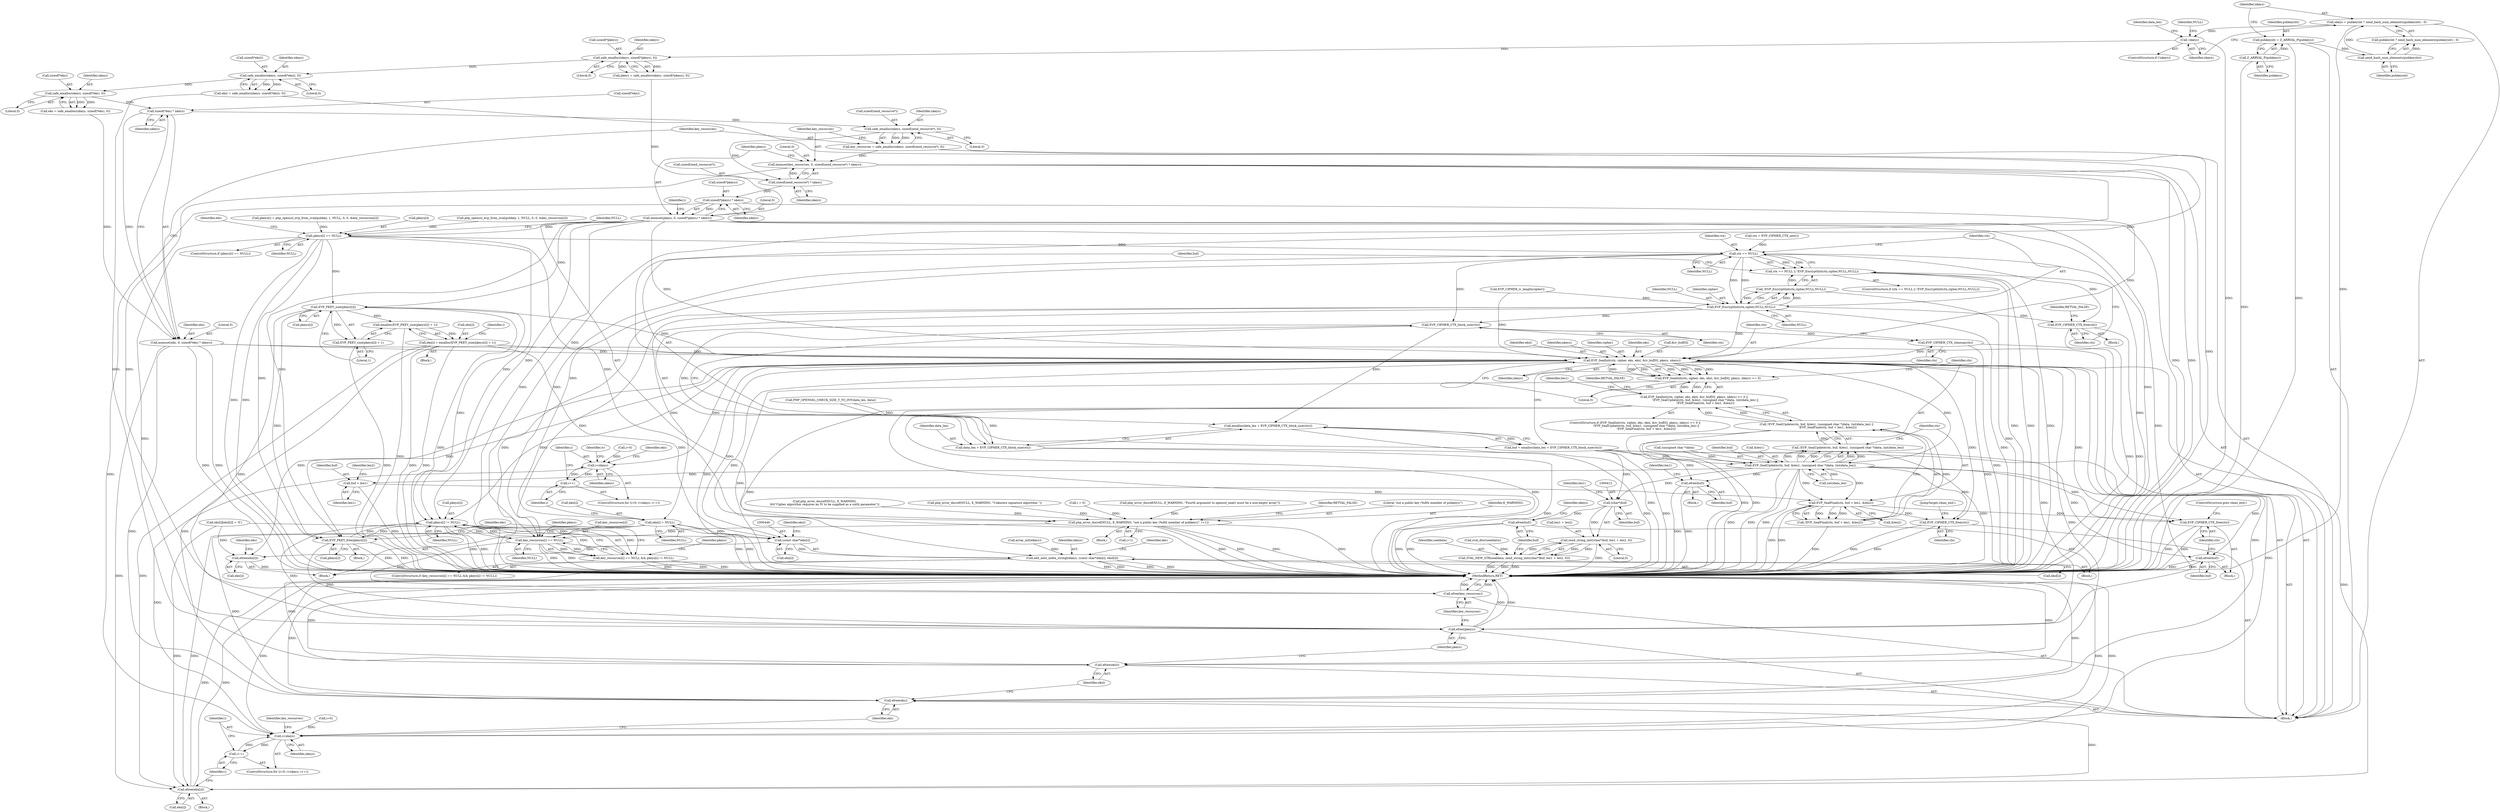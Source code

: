 digraph "0_php_73cabfedf519298e1a11192699f44d53c529315e@API" {
"1000253" [label="(Call,sizeof(*eks) * nkeys)"];
"1000244" [label="(Call,safe_emalloc(nkeys, sizeof(*eks), 0))"];
"1000236" [label="(Call,safe_emalloc(nkeys, sizeof(*eksl), 0))"];
"1000228" [label="(Call,safe_emalloc(nkeys, sizeof(*pkeys), 0))"];
"1000177" [label="(Call,!nkeys)"];
"1000169" [label="(Call,nkeys = pubkeysht ? zend_hash_num_elements(pubkeysht) : 0)"];
"1000173" [label="(Call,zend_hash_num_elements(pubkeysht))"];
"1000165" [label="(Call,pubkeysht = Z_ARRVAL_P(pubkeys))"];
"1000167" [label="(Call,Z_ARRVAL_P(pubkeys))"];
"1000250" [label="(Call,memset(eks, 0, sizeof(*eks) * nkeys))"];
"1000359" [label="(Call,EVP_SealInit(ctx, cipher, eks, eksl, &iv_buf[0], pkeys, nkeys))"];
"1000358" [label="(Call,EVP_SealInit(ctx, cipher, eks, eksl, &iv_buf[0], pkeys, nkeys) <= 0)"];
"1000357" [label="(Call,EVP_SealInit(ctx, cipher, eks, eksl, &iv_buf[0], pkeys, nkeys) <= 0 ||\n                        !EVP_SealUpdate(ctx, buf, &len1, (unsigned char *)data, (int)data_len) ||\n                        !EVP_SealFinal(ctx, buf + len1, &len2))"];
"1000373" [label="(Call,EVP_SealUpdate(ctx, buf, &len1, (unsigned char *)data, (int)data_len))"];
"1000372" [label="(Call,!EVP_SealUpdate(ctx, buf, &len1, (unsigned char *)data, (int)data_len))"];
"1000371" [label="(Call,!EVP_SealUpdate(ctx, buf, &len1, (unsigned char *)data, (int)data_len) ||\n                        !EVP_SealFinal(ctx, buf + len1, &len2))"];
"1000385" [label="(Call,EVP_SealFinal(ctx, buf + len1, &len2))"];
"1000384" [label="(Call,!EVP_SealFinal(ctx, buf + len1, &len2))"];
"1000396" [label="(Call,EVP_CIPHER_CTX_free(ctx))"];
"1000488" [label="(Call,EVP_CIPHER_CTX_free(ctx))"];
"1000387" [label="(Call,buf + len1)"];
"1000394" [label="(Call,efree(buf))"];
"1000411" [label="(Call,(char*)buf)"];
"1000410" [label="(Call,zend_string_init((char*)buf, len1 + len2, 0))"];
"1000408" [label="(Call,ZVAL_NEW_STR(sealdata, zend_string_init((char*)buf, len1 + len2, 0)))"];
"1000418" [label="(Call,efree(buf))"];
"1000482" [label="(Call,efree(buf))"];
"1000428" [label="(Call,i<nkeys)"];
"1000431" [label="(Call,i++)"];
"1000495" [label="(Call,i<nkeys)"];
"1000498" [label="(Call,i++)"];
"1000445" [label="(Call,(const char*)eks[i])"];
"1000443" [label="(Call,add_next_index_stringl(ekeys, (const char*)eks[i], eksl[i]))"];
"1000529" [label="(Call,efree(eksl))"];
"1000453" [label="(Call,efree(eks[i]))"];
"1000508" [label="(Call,pkeys[i] != NULL)"];
"1000503" [label="(Call,key_resources[i] == NULL)"];
"1000502" [label="(Call,key_resources[i] == NULL && pkeys[i] != NULL)"];
"1000533" [label="(Call,efree(key_resources))"];
"1000514" [label="(Call,EVP_PKEY_free(pkeys[i]))"];
"1000531" [label="(Call,efree(pkeys))"];
"1000523" [label="(Call,efree(eks[i]))"];
"1000527" [label="(Call,efree(eks))"];
"1000260" [label="(Call,safe_emalloc(nkeys, sizeof(zend_resource*), 0))"];
"1000258" [label="(Call,key_resources = safe_emalloc(nkeys, sizeof(zend_resource*), 0))"];
"1000265" [label="(Call,memset(key_resources, 0, sizeof(zend_resource*) * nkeys))"];
"1000268" [label="(Call,sizeof(zend_resource*) * nkeys)"];
"1000275" [label="(Call,sizeof(*pkeys) * nkeys)"];
"1000272" [label="(Call,memset(pkeys, 0, sizeof(*pkeys) * nkeys))"];
"1000299" [label="(Call,pkeys[i] == NULL)"];
"1000305" [label="(Call,php_error_docref(NULL, E_WARNING, \"not a public key (%dth member of pubkeys)\", i+1))"];
"1000320" [label="(Call,EVP_PKEY_size(pkeys[i]))"];
"1000318" [label="(Call,emalloc(EVP_PKEY_size(pkeys[i]) + 1))"];
"1000314" [label="(Call,eks[i] = emalloc(EVP_PKEY_size(pkeys[i]) + 1))"];
"1000319" [label="(Call,EVP_PKEY_size(pkeys[i]) + 1)"];
"1000333" [label="(Call,ctx == NULL)"];
"1000332" [label="(Call,ctx == NULL || !EVP_EncryptInit(ctx,cipher,NULL,NULL))"];
"1000337" [label="(Call,EVP_EncryptInit(ctx,cipher,NULL,NULL))"];
"1000336" [label="(Call,!EVP_EncryptInit(ctx,cipher,NULL,NULL))"];
"1000343" [label="(Call,EVP_CIPHER_CTX_free(ctx))"];
"1000352" [label="(Call,EVP_CIPHER_CTX_block_size(ctx))"];
"1000349" [label="(Call,emalloc(data_len + EVP_CIPHER_CTX_block_size(ctx)))"];
"1000347" [label="(Call,buf = emalloc(data_len + EVP_CIPHER_CTX_block_size(ctx)))"];
"1000350" [label="(Call,data_len + EVP_CIPHER_CTX_block_size(ctx))"];
"1000354" [label="(Call,EVP_CIPHER_CTX_cleanup(ctx))"];
"1000457" [label="(Call,eks[i] = NULL)"];
"1000457" [label="(Call,eks[i] = NULL)"];
"1000333" [label="(Call,ctx == NULL)"];
"1000316" [label="(Identifier,eks)"];
"1000315" [label="(Call,eks[i])"];
"1000185" [label="(Call,PHP_OPENSSL_CHECK_SIZE_T_TO_INT(data_len, data))"];
"1000351" [label="(Identifier,data_len)"];
"1000369" [label="(Identifier,nkeys)"];
"1000429" [label="(Identifier,i)"];
"1000499" [label="(Identifier,i)"];
"1000387" [label="(Call,buf + len1)"];
"1000169" [label="(Call,nkeys = pubkeysht ? zend_hash_num_elements(pubkeysht) : 0)"];
"1000373" [label="(Call,EVP_SealUpdate(ctx, buf, &len1, (unsigned char *)data, (int)data_len))"];
"1000320" [label="(Call,EVP_PKEY_size(pkeys[i]))"];
"1000345" [label="(Identifier,RETVAL_FALSE)"];
"1000328" [label="(Call,ctx = EVP_CIPHER_CTX_new())"];
"1000395" [label="(Identifier,buf)"];
"1000422" [label="(Call,array_init(ekeys))"];
"1000461" [label="(Identifier,NULL)"];
"1000413" [label="(Identifier,buf)"];
"1000397" [label="(Identifier,ctx)"];
"1000307" [label="(Identifier,E_WARNING)"];
"1000509" [label="(Call,pkeys[i])"];
"1000463" [label="(Identifier,iv)"];
"1000497" [label="(Identifier,nkeys)"];
"1000354" [label="(Call,EVP_CIPHER_CTX_cleanup(ctx))"];
"1000357" [label="(Call,EVP_SealInit(ctx, cipher, eks, eksl, &iv_buf[0], pkeys, nkeys) <= 0 ||\n                        !EVP_SealUpdate(ctx, buf, &len1, (unsigned char *)data, (int)data_len) ||\n                        !EVP_SealFinal(ctx, buf + len1, &len2))"];
"1000259" [label="(Identifier,key_resources)"];
"1000284" [label="(Call,pkeys[i] = php_openssl_evp_from_zval(pubkey, 1, NULL, 0, 0, &key_resources[i]))"];
"1000535" [label="(MethodReturn,RET)"];
"1000186" [label="(Identifier,data_len)"];
"1000374" [label="(Identifier,ctx)"];
"1000177" [label="(Call,!nkeys)"];
"1000410" [label="(Call,zend_string_init((char*)buf, len1 + len2, 0))"];
"1000305" [label="(Call,php_error_docref(NULL, E_WARNING, \"not a public key (%dth member of pubkeys)\", i+1))"];
"1000272" [label="(Call,memset(pkeys, 0, sizeof(*pkeys) * nkeys))"];
"1000425" [label="(Call,i=0)"];
"1000276" [label="(Call,sizeof(*pkeys))"];
"1000281" [label="(Identifier,i)"];
"1000334" [label="(Identifier,ctx)"];
"1000363" [label="(Identifier,eksl)"];
"1000386" [label="(Identifier,ctx)"];
"1000392" [label="(Block,)"];
"1000384" [label="(Call,!EVP_SealFinal(ctx, buf + len1, &len2))"];
"1000498" [label="(Call,i++)"];
"1000385" [label="(Call,EVP_SealFinal(ctx, buf + len1, &len2))"];
"1000273" [label="(Identifier,pkeys)"];
"1000482" [label="(Call,efree(buf))"];
"1000350" [label="(Call,data_len + EVP_CIPHER_CTX_block_size(ctx))"];
"1000375" [label="(Identifier,buf)"];
"1000481" [label="(Block,)"];
"1000167" [label="(Call,Z_ARRVAL_P(pubkeys))"];
"1000251" [label="(Identifier,eks)"];
"1000532" [label="(Identifier,pkeys)"];
"1000488" [label="(Call,EVP_CIPHER_CTX_free(ctx))"];
"1000300" [label="(Call,pkeys[i])"];
"1000529" [label="(Call,efree(eksl))"];
"1000458" [label="(Call,eks[i])"];
"1000368" [label="(Identifier,pkeys)"];
"1000371" [label="(Call,!EVP_SealUpdate(ctx, buf, &len1, (unsigned char *)data, (int)data_len) ||\n                        !EVP_SealFinal(ctx, buf + len1, &len2))"];
"1000447" [label="(Call,eks[i])"];
"1000336" [label="(Call,!EVP_EncryptInit(ctx,cipher,NULL,NULL))"];
"1000254" [label="(Call,sizeof(*eks))"];
"1000512" [label="(Identifier,NULL)"];
"1000501" [label="(ControlStructure,if (key_resources[i] == NULL && pkeys[i] != NULL))"];
"1000451" [label="(Identifier,eksl)"];
"1000321" [label="(Call,pkeys[i])"];
"1000523" [label="(Call,efree(eks[i]))"];
"1000176" [label="(ControlStructure,if (!nkeys))"];
"1000253" [label="(Call,sizeof(*eks) * nkeys)"];
"1000390" [label="(Call,&len2)"];
"1000361" [label="(Identifier,cipher)"];
"1000236" [label="(Call,safe_emalloc(nkeys, sizeof(*eksl), 0))"];
"1000496" [label="(Identifier,i)"];
"1000527" [label="(Call,efree(eks))"];
"1000342" [label="(Block,)"];
"1000211" [label="(Call,EVP_CIPHER_iv_length(cipher))"];
"1000491" [label="(ControlStructure,for (i=0; i<nkeys; i++))"];
"1000432" [label="(Identifier,i)"];
"1000171" [label="(Call,pubkeysht ? zend_hash_num_elements(pubkeysht) : 0)"];
"1000433" [label="(Block,)"];
"1000353" [label="(Identifier,ctx)"];
"1000510" [label="(Identifier,pkeys)"];
"1000437" [label="(Identifier,eks)"];
"1000444" [label="(Identifier,ekeys)"];
"1000299" [label="(Call,pkeys[i] == NULL)"];
"1000267" [label="(Literal,0)"];
"1000348" [label="(Identifier,buf)"];
"1000358" [label="(Call,EVP_SealInit(ctx, cipher, eks, eksl, &iv_buf[0], pkeys, nkeys) <= 0)"];
"1000288" [label="(Call,php_openssl_evp_from_zval(pubkey, 1, NULL, 0, 0, &key_resources[i]))"];
"1000337" [label="(Call,EVP_EncryptInit(ctx,cipher,NULL,NULL))"];
"1000250" [label="(Call,memset(eks, 0, sizeof(*eks) * nkeys))"];
"1000326" [label="(Identifier,i)"];
"1000352" [label="(Call,EVP_CIPHER_CTX_block_size(ctx))"];
"1000238" [label="(Call,sizeof(*eksl))"];
"1000165" [label="(Call,pubkeysht = Z_ARRVAL_P(pubkeys))"];
"1000221" [label="(Call,php_error_docref(NULL, E_WARNING,\n\t\t\t\t\"Cipher algorithm requires an IV to be supplied as a sixth parameter\"))"];
"1000341" [label="(Identifier,NULL)"];
"1000199" [label="(Call,php_error_docref(NULL, E_WARNING, \"Unknown signature algorithm.\"))"];
"1000370" [label="(Literal,0)"];
"1000359" [label="(Call,EVP_SealInit(ctx, cipher, eks, eksl, &iv_buf[0], pkeys, nkeys))"];
"1000393" [label="(Identifier,RETVAL_FALSE)"];
"1000431" [label="(Call,i++)"];
"1000376" [label="(Call,&len1)"];
"1000417" [label="(Literal,0)"];
"1000430" [label="(Identifier,nkeys)"];
"1000415" [label="(Identifier,len1)"];
"1000314" [label="(Call,eks[i] = emalloc(EVP_PKEY_size(pkeys[i]) + 1))"];
"1000502" [label="(Call,key_resources[i] == NULL && pkeys[i] != NULL)"];
"1000344" [label="(Identifier,ctx)"];
"1000339" [label="(Identifier,cipher)"];
"1000168" [label="(Identifier,pubkeys)"];
"1000268" [label="(Call,sizeof(zend_resource*) * nkeys)"];
"1000306" [label="(Identifier,NULL)"];
"1000372" [label="(Call,!EVP_SealUpdate(ctx, buf, &len1, (unsigned char *)data, (int)data_len))"];
"1000274" [label="(Literal,0)"];
"1000280" [label="(Call,i = 0)"];
"1000443" [label="(Call,add_next_index_stringl(ekeys, (const char*)eks[i], eksl[i]))"];
"1000234" [label="(Call,eksl = safe_emalloc(nkeys, sizeof(*eksl), 0))"];
"1000414" [label="(Call,len1 + len2)"];
"1000533" [label="(Call,efree(key_resources))"];
"1000486" [label="(Identifier,len1)"];
"1000362" [label="(Identifier,eks)"];
"1000249" [label="(Literal,0)"];
"1000402" [label="(Identifier,len1)"];
"1000515" [label="(Call,pkeys[i])"];
"1000508" [label="(Call,pkeys[i] != NULL)"];
"1000520" [label="(Identifier,eks)"];
"1000226" [label="(Call,pkeys = safe_emalloc(nkeys, sizeof(*pkeys), 0))"];
"1000298" [label="(ControlStructure,if (pkeys[i] == NULL))"];
"1000503" [label="(Call,key_resources[i] == NULL)"];
"1000170" [label="(Identifier,nkeys)"];
"1000233" [label="(Literal,0)"];
"1000237" [label="(Identifier,nkeys)"];
"1000389" [label="(Identifier,len1)"];
"1000241" [label="(Literal,0)"];
"1000257" [label="(Identifier,nkeys)"];
"1000408" [label="(Call,ZVAL_NEW_STR(sealdata, zend_string_init((char*)buf, len1 + len2, 0)))"];
"1000252" [label="(Literal,0)"];
"1000411" [label="(Call,(char*)buf)"];
"1000454" [label="(Call,eks[i])"];
"1000265" [label="(Call,memset(key_resources, 0, sizeof(zend_resource*) * nkeys))"];
"1000181" [label="(Identifier,NULL)"];
"1000262" [label="(Call,sizeof(zend_resource*))"];
"1000180" [label="(Call,php_error_docref(NULL, E_WARNING, \"Fourth argument to openssl_seal() must be a non-empty array\"))"];
"1000244" [label="(Call,safe_emalloc(nkeys, sizeof(*eks), 0))"];
"1000335" [label="(Identifier,NULL)"];
"1000424" [label="(ControlStructure,for (i=0; i<nkeys; i++))"];
"1000530" [label="(Identifier,eksl)"];
"1000173" [label="(Call,zend_hash_num_elements(pubkeysht))"];
"1000356" [label="(ControlStructure,if (EVP_SealInit(ctx, cipher, eks, eksl, &iv_buf[0], pkeys, nkeys) <= 0 ||\n                        !EVP_SealUpdate(ctx, buf, &len1, (unsigned char *)data, (int)data_len) ||\n                        !EVP_SealFinal(ctx, buf + len1, &len2)))"];
"1000381" [label="(Call,(int)data_len)"];
"1000455" [label="(Identifier,eks)"];
"1000507" [label="(Identifier,NULL)"];
"1000319" [label="(Call,EVP_PKEY_size(pkeys[i]) + 1)"];
"1000495" [label="(Call,i<nkeys)"];
"1000445" [label="(Call,(const char*)eks[i])"];
"1000230" [label="(Call,sizeof(*pkeys))"];
"1000105" [label="(Block,)"];
"1000343" [label="(Call,EVP_CIPHER_CTX_free(ctx))"];
"1000338" [label="(Identifier,ctx)"];
"1000347" [label="(Call,buf = emalloc(data_len + EVP_CIPHER_CTX_block_size(ctx)))"];
"1000349" [label="(Call,emalloc(data_len + EVP_CIPHER_CTX_block_size(ctx)))"];
"1000490" [label="(JumpTarget,clean_exit:)"];
"1000391" [label="(Identifier,len2)"];
"1000279" [label="(Identifier,nkeys)"];
"1000421" [label="(Identifier,ekeys)"];
"1000312" [label="(Identifier,RETVAL_FALSE)"];
"1000331" [label="(ControlStructure,if (ctx == NULL || !EVP_EncryptInit(ctx,cipher,NULL,NULL)))"];
"1000531" [label="(Call,efree(pkeys))"];
"1000434" [label="(Call,eks[i][eksl[i]] = '\0')"];
"1000459" [label="(Identifier,eks)"];
"1000260" [label="(Call,safe_emalloc(nkeys, sizeof(zend_resource*), 0))"];
"1000269" [label="(Call,sizeof(zend_resource*))"];
"1000228" [label="(Call,safe_emalloc(nkeys, sizeof(*pkeys), 0))"];
"1000246" [label="(Call,sizeof(*eks))"];
"1000309" [label="(Call,i+1)"];
"1000245" [label="(Identifier,nkeys)"];
"1000524" [label="(Call,eks[i])"];
"1000528" [label="(Identifier,eks)"];
"1000450" [label="(Call,eksl[i])"];
"1000261" [label="(Identifier,nkeys)"];
"1000340" [label="(Identifier,NULL)"];
"1000516" [label="(Identifier,pkeys)"];
"1000275" [label="(Call,sizeof(*pkeys) * nkeys)"];
"1000229" [label="(Identifier,nkeys)"];
"1000318" [label="(Call,emalloc(EVP_PKEY_size(pkeys[i]) + 1))"];
"1000489" [label="(Identifier,ctx)"];
"1000504" [label="(Call,key_resources[i])"];
"1000394" [label="(Call,efree(buf))"];
"1000409" [label="(Identifier,sealdata)"];
"1000271" [label="(Identifier,nkeys)"];
"1000364" [label="(Call,&iv_buf[0])"];
"1000174" [label="(Identifier,pubkeysht)"];
"1000398" [label="(ControlStructure,goto clean_exit;)"];
"1000360" [label="(Identifier,ctx)"];
"1000483" [label="(Identifier,buf)"];
"1000453" [label="(Call,efree(eks[i]))"];
"1000166" [label="(Identifier,pubkeysht)"];
"1000522" [label="(Block,)"];
"1000419" [label="(Identifier,buf)"];
"1000355" [label="(Identifier,ctx)"];
"1000406" [label="(Call,zval_dtor(sealdata))"];
"1000178" [label="(Identifier,nkeys)"];
"1000514" [label="(Call,EVP_PKEY_free(pkeys[i]))"];
"1000378" [label="(Call,(unsigned char *)data)"];
"1000405" [label="(Block,)"];
"1000308" [label="(Literal,\"not a public key (%dth member of pubkeys)\")"];
"1000324" [label="(Literal,1)"];
"1000388" [label="(Identifier,buf)"];
"1000242" [label="(Call,eks = safe_emalloc(nkeys, sizeof(*eks), 0))"];
"1000534" [label="(Identifier,key_resources)"];
"1000264" [label="(Literal,0)"];
"1000396" [label="(Call,EVP_CIPHER_CTX_free(ctx))"];
"1000428" [label="(Call,i<nkeys)"];
"1000258" [label="(Call,key_resources = safe_emalloc(nkeys, sizeof(zend_resource*), 0))"];
"1000505" [label="(Identifier,key_resources)"];
"1000332" [label="(Call,ctx == NULL || !EVP_EncryptInit(ctx,cipher,NULL,NULL))"];
"1000492" [label="(Call,i=0)"];
"1000303" [label="(Identifier,NULL)"];
"1000304" [label="(Block,)"];
"1000266" [label="(Identifier,key_resources)"];
"1000283" [label="(Block,)"];
"1000513" [label="(Block,)"];
"1000418" [label="(Call,efree(buf))"];
"1000253" -> "1000250"  [label="AST: "];
"1000253" -> "1000257"  [label="CFG: "];
"1000254" -> "1000253"  [label="AST: "];
"1000257" -> "1000253"  [label="AST: "];
"1000250" -> "1000253"  [label="CFG: "];
"1000253" -> "1000250"  [label="DDG: "];
"1000244" -> "1000253"  [label="DDG: "];
"1000253" -> "1000260"  [label="DDG: "];
"1000244" -> "1000242"  [label="AST: "];
"1000244" -> "1000249"  [label="CFG: "];
"1000245" -> "1000244"  [label="AST: "];
"1000246" -> "1000244"  [label="AST: "];
"1000249" -> "1000244"  [label="AST: "];
"1000242" -> "1000244"  [label="CFG: "];
"1000244" -> "1000242"  [label="DDG: "];
"1000244" -> "1000242"  [label="DDG: "];
"1000236" -> "1000244"  [label="DDG: "];
"1000236" -> "1000234"  [label="AST: "];
"1000236" -> "1000241"  [label="CFG: "];
"1000237" -> "1000236"  [label="AST: "];
"1000238" -> "1000236"  [label="AST: "];
"1000241" -> "1000236"  [label="AST: "];
"1000234" -> "1000236"  [label="CFG: "];
"1000236" -> "1000234"  [label="DDG: "];
"1000236" -> "1000234"  [label="DDG: "];
"1000228" -> "1000236"  [label="DDG: "];
"1000228" -> "1000226"  [label="AST: "];
"1000228" -> "1000233"  [label="CFG: "];
"1000229" -> "1000228"  [label="AST: "];
"1000230" -> "1000228"  [label="AST: "];
"1000233" -> "1000228"  [label="AST: "];
"1000226" -> "1000228"  [label="CFG: "];
"1000228" -> "1000226"  [label="DDG: "];
"1000228" -> "1000226"  [label="DDG: "];
"1000177" -> "1000228"  [label="DDG: "];
"1000177" -> "1000176"  [label="AST: "];
"1000177" -> "1000178"  [label="CFG: "];
"1000178" -> "1000177"  [label="AST: "];
"1000181" -> "1000177"  [label="CFG: "];
"1000186" -> "1000177"  [label="CFG: "];
"1000177" -> "1000535"  [label="DDG: "];
"1000169" -> "1000177"  [label="DDG: "];
"1000169" -> "1000105"  [label="AST: "];
"1000169" -> "1000171"  [label="CFG: "];
"1000170" -> "1000169"  [label="AST: "];
"1000171" -> "1000169"  [label="AST: "];
"1000178" -> "1000169"  [label="CFG: "];
"1000169" -> "1000535"  [label="DDG: "];
"1000173" -> "1000169"  [label="DDG: "];
"1000173" -> "1000171"  [label="AST: "];
"1000173" -> "1000174"  [label="CFG: "];
"1000174" -> "1000173"  [label="AST: "];
"1000171" -> "1000173"  [label="CFG: "];
"1000173" -> "1000171"  [label="DDG: "];
"1000165" -> "1000173"  [label="DDG: "];
"1000165" -> "1000105"  [label="AST: "];
"1000165" -> "1000167"  [label="CFG: "];
"1000166" -> "1000165"  [label="AST: "];
"1000167" -> "1000165"  [label="AST: "];
"1000170" -> "1000165"  [label="CFG: "];
"1000165" -> "1000535"  [label="DDG: "];
"1000167" -> "1000165"  [label="DDG: "];
"1000167" -> "1000168"  [label="CFG: "];
"1000168" -> "1000167"  [label="AST: "];
"1000167" -> "1000535"  [label="DDG: "];
"1000250" -> "1000105"  [label="AST: "];
"1000251" -> "1000250"  [label="AST: "];
"1000252" -> "1000250"  [label="AST: "];
"1000259" -> "1000250"  [label="CFG: "];
"1000250" -> "1000535"  [label="DDG: "];
"1000250" -> "1000535"  [label="DDG: "];
"1000242" -> "1000250"  [label="DDG: "];
"1000250" -> "1000359"  [label="DDG: "];
"1000250" -> "1000523"  [label="DDG: "];
"1000250" -> "1000527"  [label="DDG: "];
"1000359" -> "1000358"  [label="AST: "];
"1000359" -> "1000369"  [label="CFG: "];
"1000360" -> "1000359"  [label="AST: "];
"1000361" -> "1000359"  [label="AST: "];
"1000362" -> "1000359"  [label="AST: "];
"1000363" -> "1000359"  [label="AST: "];
"1000364" -> "1000359"  [label="AST: "];
"1000368" -> "1000359"  [label="AST: "];
"1000369" -> "1000359"  [label="AST: "];
"1000370" -> "1000359"  [label="CFG: "];
"1000359" -> "1000535"  [label="DDG: "];
"1000359" -> "1000535"  [label="DDG: "];
"1000359" -> "1000358"  [label="DDG: "];
"1000359" -> "1000358"  [label="DDG: "];
"1000359" -> "1000358"  [label="DDG: "];
"1000359" -> "1000358"  [label="DDG: "];
"1000359" -> "1000358"  [label="DDG: "];
"1000359" -> "1000358"  [label="DDG: "];
"1000359" -> "1000358"  [label="DDG: "];
"1000354" -> "1000359"  [label="DDG: "];
"1000337" -> "1000359"  [label="DDG: "];
"1000211" -> "1000359"  [label="DDG: "];
"1000314" -> "1000359"  [label="DDG: "];
"1000234" -> "1000359"  [label="DDG: "];
"1000272" -> "1000359"  [label="DDG: "];
"1000320" -> "1000359"  [label="DDG: "];
"1000275" -> "1000359"  [label="DDG: "];
"1000359" -> "1000373"  [label="DDG: "];
"1000359" -> "1000396"  [label="DDG: "];
"1000359" -> "1000428"  [label="DDG: "];
"1000359" -> "1000445"  [label="DDG: "];
"1000359" -> "1000443"  [label="DDG: "];
"1000359" -> "1000453"  [label="DDG: "];
"1000359" -> "1000488"  [label="DDG: "];
"1000359" -> "1000495"  [label="DDG: "];
"1000359" -> "1000508"  [label="DDG: "];
"1000359" -> "1000514"  [label="DDG: "];
"1000359" -> "1000523"  [label="DDG: "];
"1000359" -> "1000527"  [label="DDG: "];
"1000359" -> "1000529"  [label="DDG: "];
"1000359" -> "1000531"  [label="DDG: "];
"1000358" -> "1000357"  [label="AST: "];
"1000358" -> "1000370"  [label="CFG: "];
"1000370" -> "1000358"  [label="AST: "];
"1000374" -> "1000358"  [label="CFG: "];
"1000357" -> "1000358"  [label="CFG: "];
"1000358" -> "1000535"  [label="DDG: "];
"1000358" -> "1000357"  [label="DDG: "];
"1000358" -> "1000357"  [label="DDG: "];
"1000357" -> "1000356"  [label="AST: "];
"1000357" -> "1000371"  [label="CFG: "];
"1000371" -> "1000357"  [label="AST: "];
"1000393" -> "1000357"  [label="CFG: "];
"1000402" -> "1000357"  [label="CFG: "];
"1000357" -> "1000535"  [label="DDG: "];
"1000357" -> "1000535"  [label="DDG: "];
"1000357" -> "1000535"  [label="DDG: "];
"1000371" -> "1000357"  [label="DDG: "];
"1000371" -> "1000357"  [label="DDG: "];
"1000373" -> "1000372"  [label="AST: "];
"1000373" -> "1000381"  [label="CFG: "];
"1000374" -> "1000373"  [label="AST: "];
"1000375" -> "1000373"  [label="AST: "];
"1000376" -> "1000373"  [label="AST: "];
"1000378" -> "1000373"  [label="AST: "];
"1000381" -> "1000373"  [label="AST: "];
"1000372" -> "1000373"  [label="CFG: "];
"1000373" -> "1000535"  [label="DDG: "];
"1000373" -> "1000535"  [label="DDG: "];
"1000373" -> "1000535"  [label="DDG: "];
"1000373" -> "1000372"  [label="DDG: "];
"1000373" -> "1000372"  [label="DDG: "];
"1000373" -> "1000372"  [label="DDG: "];
"1000373" -> "1000372"  [label="DDG: "];
"1000373" -> "1000372"  [label="DDG: "];
"1000347" -> "1000373"  [label="DDG: "];
"1000378" -> "1000373"  [label="DDG: "];
"1000381" -> "1000373"  [label="DDG: "];
"1000373" -> "1000385"  [label="DDG: "];
"1000373" -> "1000385"  [label="DDG: "];
"1000373" -> "1000387"  [label="DDG: "];
"1000373" -> "1000394"  [label="DDG: "];
"1000373" -> "1000396"  [label="DDG: "];
"1000373" -> "1000411"  [label="DDG: "];
"1000373" -> "1000482"  [label="DDG: "];
"1000373" -> "1000488"  [label="DDG: "];
"1000372" -> "1000371"  [label="AST: "];
"1000386" -> "1000372"  [label="CFG: "];
"1000371" -> "1000372"  [label="CFG: "];
"1000372" -> "1000535"  [label="DDG: "];
"1000372" -> "1000371"  [label="DDG: "];
"1000371" -> "1000384"  [label="CFG: "];
"1000384" -> "1000371"  [label="AST: "];
"1000371" -> "1000535"  [label="DDG: "];
"1000371" -> "1000535"  [label="DDG: "];
"1000384" -> "1000371"  [label="DDG: "];
"1000385" -> "1000384"  [label="AST: "];
"1000385" -> "1000390"  [label="CFG: "];
"1000386" -> "1000385"  [label="AST: "];
"1000387" -> "1000385"  [label="AST: "];
"1000390" -> "1000385"  [label="AST: "];
"1000384" -> "1000385"  [label="CFG: "];
"1000385" -> "1000535"  [label="DDG: "];
"1000385" -> "1000535"  [label="DDG: "];
"1000385" -> "1000384"  [label="DDG: "];
"1000385" -> "1000384"  [label="DDG: "];
"1000385" -> "1000384"  [label="DDG: "];
"1000385" -> "1000396"  [label="DDG: "];
"1000385" -> "1000488"  [label="DDG: "];
"1000384" -> "1000535"  [label="DDG: "];
"1000396" -> "1000392"  [label="AST: "];
"1000396" -> "1000397"  [label="CFG: "];
"1000397" -> "1000396"  [label="AST: "];
"1000398" -> "1000396"  [label="CFG: "];
"1000396" -> "1000535"  [label="DDG: "];
"1000396" -> "1000535"  [label="DDG: "];
"1000488" -> "1000105"  [label="AST: "];
"1000488" -> "1000489"  [label="CFG: "];
"1000489" -> "1000488"  [label="AST: "];
"1000490" -> "1000488"  [label="CFG: "];
"1000488" -> "1000535"  [label="DDG: "];
"1000488" -> "1000535"  [label="DDG: "];
"1000387" -> "1000389"  [label="CFG: "];
"1000388" -> "1000387"  [label="AST: "];
"1000389" -> "1000387"  [label="AST: "];
"1000391" -> "1000387"  [label="CFG: "];
"1000387" -> "1000535"  [label="DDG: "];
"1000394" -> "1000392"  [label="AST: "];
"1000394" -> "1000395"  [label="CFG: "];
"1000395" -> "1000394"  [label="AST: "];
"1000397" -> "1000394"  [label="CFG: "];
"1000394" -> "1000535"  [label="DDG: "];
"1000394" -> "1000535"  [label="DDG: "];
"1000347" -> "1000394"  [label="DDG: "];
"1000411" -> "1000410"  [label="AST: "];
"1000411" -> "1000413"  [label="CFG: "];
"1000412" -> "1000411"  [label="AST: "];
"1000413" -> "1000411"  [label="AST: "];
"1000415" -> "1000411"  [label="CFG: "];
"1000411" -> "1000410"  [label="DDG: "];
"1000347" -> "1000411"  [label="DDG: "];
"1000411" -> "1000418"  [label="DDG: "];
"1000410" -> "1000408"  [label="AST: "];
"1000410" -> "1000417"  [label="CFG: "];
"1000414" -> "1000410"  [label="AST: "];
"1000417" -> "1000410"  [label="AST: "];
"1000408" -> "1000410"  [label="CFG: "];
"1000410" -> "1000535"  [label="DDG: "];
"1000410" -> "1000408"  [label="DDG: "];
"1000410" -> "1000408"  [label="DDG: "];
"1000410" -> "1000408"  [label="DDG: "];
"1000408" -> "1000405"  [label="AST: "];
"1000409" -> "1000408"  [label="AST: "];
"1000419" -> "1000408"  [label="CFG: "];
"1000408" -> "1000535"  [label="DDG: "];
"1000408" -> "1000535"  [label="DDG: "];
"1000408" -> "1000535"  [label="DDG: "];
"1000406" -> "1000408"  [label="DDG: "];
"1000418" -> "1000405"  [label="AST: "];
"1000418" -> "1000419"  [label="CFG: "];
"1000419" -> "1000418"  [label="AST: "];
"1000421" -> "1000418"  [label="CFG: "];
"1000418" -> "1000535"  [label="DDG: "];
"1000418" -> "1000535"  [label="DDG: "];
"1000482" -> "1000481"  [label="AST: "];
"1000482" -> "1000483"  [label="CFG: "];
"1000483" -> "1000482"  [label="AST: "];
"1000486" -> "1000482"  [label="CFG: "];
"1000482" -> "1000535"  [label="DDG: "];
"1000482" -> "1000535"  [label="DDG: "];
"1000347" -> "1000482"  [label="DDG: "];
"1000428" -> "1000424"  [label="AST: "];
"1000428" -> "1000430"  [label="CFG: "];
"1000429" -> "1000428"  [label="AST: "];
"1000430" -> "1000428"  [label="AST: "];
"1000437" -> "1000428"  [label="CFG: "];
"1000463" -> "1000428"  [label="CFG: "];
"1000425" -> "1000428"  [label="DDG: "];
"1000431" -> "1000428"  [label="DDG: "];
"1000428" -> "1000431"  [label="DDG: "];
"1000428" -> "1000495"  [label="DDG: "];
"1000431" -> "1000424"  [label="AST: "];
"1000431" -> "1000432"  [label="CFG: "];
"1000432" -> "1000431"  [label="AST: "];
"1000429" -> "1000431"  [label="CFG: "];
"1000495" -> "1000491"  [label="AST: "];
"1000495" -> "1000497"  [label="CFG: "];
"1000496" -> "1000495"  [label="AST: "];
"1000497" -> "1000495"  [label="AST: "];
"1000505" -> "1000495"  [label="CFG: "];
"1000528" -> "1000495"  [label="CFG: "];
"1000495" -> "1000535"  [label="DDG: "];
"1000495" -> "1000535"  [label="DDG: "];
"1000495" -> "1000535"  [label="DDG: "];
"1000492" -> "1000495"  [label="DDG: "];
"1000498" -> "1000495"  [label="DDG: "];
"1000275" -> "1000495"  [label="DDG: "];
"1000495" -> "1000498"  [label="DDG: "];
"1000498" -> "1000491"  [label="AST: "];
"1000498" -> "1000499"  [label="CFG: "];
"1000499" -> "1000498"  [label="AST: "];
"1000496" -> "1000498"  [label="CFG: "];
"1000445" -> "1000443"  [label="AST: "];
"1000445" -> "1000447"  [label="CFG: "];
"1000446" -> "1000445"  [label="AST: "];
"1000447" -> "1000445"  [label="AST: "];
"1000451" -> "1000445"  [label="CFG: "];
"1000445" -> "1000443"  [label="DDG: "];
"1000314" -> "1000445"  [label="DDG: "];
"1000434" -> "1000445"  [label="DDG: "];
"1000457" -> "1000445"  [label="DDG: "];
"1000445" -> "1000453"  [label="DDG: "];
"1000443" -> "1000433"  [label="AST: "];
"1000443" -> "1000450"  [label="CFG: "];
"1000444" -> "1000443"  [label="AST: "];
"1000450" -> "1000443"  [label="AST: "];
"1000455" -> "1000443"  [label="CFG: "];
"1000443" -> "1000535"  [label="DDG: "];
"1000443" -> "1000535"  [label="DDG: "];
"1000443" -> "1000535"  [label="DDG: "];
"1000443" -> "1000535"  [label="DDG: "];
"1000422" -> "1000443"  [label="DDG: "];
"1000443" -> "1000529"  [label="DDG: "];
"1000529" -> "1000105"  [label="AST: "];
"1000529" -> "1000530"  [label="CFG: "];
"1000530" -> "1000529"  [label="AST: "];
"1000532" -> "1000529"  [label="CFG: "];
"1000529" -> "1000535"  [label="DDG: "];
"1000529" -> "1000535"  [label="DDG: "];
"1000234" -> "1000529"  [label="DDG: "];
"1000453" -> "1000433"  [label="AST: "];
"1000453" -> "1000454"  [label="CFG: "];
"1000454" -> "1000453"  [label="AST: "];
"1000459" -> "1000453"  [label="CFG: "];
"1000453" -> "1000535"  [label="DDG: "];
"1000434" -> "1000453"  [label="DDG: "];
"1000508" -> "1000502"  [label="AST: "];
"1000508" -> "1000512"  [label="CFG: "];
"1000509" -> "1000508"  [label="AST: "];
"1000512" -> "1000508"  [label="AST: "];
"1000502" -> "1000508"  [label="CFG: "];
"1000508" -> "1000535"  [label="DDG: "];
"1000508" -> "1000535"  [label="DDG: "];
"1000508" -> "1000503"  [label="DDG: "];
"1000508" -> "1000502"  [label="DDG: "];
"1000508" -> "1000502"  [label="DDG: "];
"1000514" -> "1000508"  [label="DDG: "];
"1000299" -> "1000508"  [label="DDG: "];
"1000272" -> "1000508"  [label="DDG: "];
"1000320" -> "1000508"  [label="DDG: "];
"1000503" -> "1000508"  [label="DDG: "];
"1000508" -> "1000514"  [label="DDG: "];
"1000508" -> "1000531"  [label="DDG: "];
"1000503" -> "1000502"  [label="AST: "];
"1000503" -> "1000507"  [label="CFG: "];
"1000504" -> "1000503"  [label="AST: "];
"1000507" -> "1000503"  [label="AST: "];
"1000510" -> "1000503"  [label="CFG: "];
"1000502" -> "1000503"  [label="CFG: "];
"1000503" -> "1000535"  [label="DDG: "];
"1000503" -> "1000535"  [label="DDG: "];
"1000503" -> "1000502"  [label="DDG: "];
"1000503" -> "1000502"  [label="DDG: "];
"1000265" -> "1000503"  [label="DDG: "];
"1000305" -> "1000503"  [label="DDG: "];
"1000337" -> "1000503"  [label="DDG: "];
"1000333" -> "1000503"  [label="DDG: "];
"1000503" -> "1000533"  [label="DDG: "];
"1000502" -> "1000501"  [label="AST: "];
"1000516" -> "1000502"  [label="CFG: "];
"1000520" -> "1000502"  [label="CFG: "];
"1000502" -> "1000535"  [label="DDG: "];
"1000502" -> "1000535"  [label="DDG: "];
"1000502" -> "1000535"  [label="DDG: "];
"1000533" -> "1000105"  [label="AST: "];
"1000533" -> "1000534"  [label="CFG: "];
"1000534" -> "1000533"  [label="AST: "];
"1000535" -> "1000533"  [label="CFG: "];
"1000533" -> "1000535"  [label="DDG: "];
"1000533" -> "1000535"  [label="DDG: "];
"1000265" -> "1000533"  [label="DDG: "];
"1000514" -> "1000513"  [label="AST: "];
"1000514" -> "1000515"  [label="CFG: "];
"1000515" -> "1000514"  [label="AST: "];
"1000520" -> "1000514"  [label="CFG: "];
"1000514" -> "1000535"  [label="DDG: "];
"1000514" -> "1000535"  [label="DDG: "];
"1000299" -> "1000514"  [label="DDG: "];
"1000272" -> "1000514"  [label="DDG: "];
"1000320" -> "1000514"  [label="DDG: "];
"1000514" -> "1000531"  [label="DDG: "];
"1000531" -> "1000105"  [label="AST: "];
"1000531" -> "1000532"  [label="CFG: "];
"1000532" -> "1000531"  [label="AST: "];
"1000534" -> "1000531"  [label="CFG: "];
"1000531" -> "1000535"  [label="DDG: "];
"1000531" -> "1000535"  [label="DDG: "];
"1000299" -> "1000531"  [label="DDG: "];
"1000272" -> "1000531"  [label="DDG: "];
"1000320" -> "1000531"  [label="DDG: "];
"1000523" -> "1000522"  [label="AST: "];
"1000523" -> "1000524"  [label="CFG: "];
"1000524" -> "1000523"  [label="AST: "];
"1000499" -> "1000523"  [label="CFG: "];
"1000523" -> "1000535"  [label="DDG: "];
"1000523" -> "1000535"  [label="DDG: "];
"1000314" -> "1000523"  [label="DDG: "];
"1000434" -> "1000523"  [label="DDG: "];
"1000457" -> "1000523"  [label="DDG: "];
"1000523" -> "1000527"  [label="DDG: "];
"1000527" -> "1000105"  [label="AST: "];
"1000527" -> "1000528"  [label="CFG: "];
"1000528" -> "1000527"  [label="AST: "];
"1000530" -> "1000527"  [label="CFG: "];
"1000527" -> "1000535"  [label="DDG: "];
"1000527" -> "1000535"  [label="DDG: "];
"1000314" -> "1000527"  [label="DDG: "];
"1000457" -> "1000527"  [label="DDG: "];
"1000260" -> "1000258"  [label="AST: "];
"1000260" -> "1000264"  [label="CFG: "];
"1000261" -> "1000260"  [label="AST: "];
"1000262" -> "1000260"  [label="AST: "];
"1000264" -> "1000260"  [label="AST: "];
"1000258" -> "1000260"  [label="CFG: "];
"1000260" -> "1000258"  [label="DDG: "];
"1000260" -> "1000258"  [label="DDG: "];
"1000260" -> "1000268"  [label="DDG: "];
"1000258" -> "1000105"  [label="AST: "];
"1000259" -> "1000258"  [label="AST: "];
"1000266" -> "1000258"  [label="CFG: "];
"1000258" -> "1000535"  [label="DDG: "];
"1000258" -> "1000265"  [label="DDG: "];
"1000265" -> "1000105"  [label="AST: "];
"1000265" -> "1000268"  [label="CFG: "];
"1000266" -> "1000265"  [label="AST: "];
"1000267" -> "1000265"  [label="AST: "];
"1000268" -> "1000265"  [label="AST: "];
"1000273" -> "1000265"  [label="CFG: "];
"1000265" -> "1000535"  [label="DDG: "];
"1000265" -> "1000535"  [label="DDG: "];
"1000268" -> "1000265"  [label="DDG: "];
"1000268" -> "1000271"  [label="CFG: "];
"1000269" -> "1000268"  [label="AST: "];
"1000271" -> "1000268"  [label="AST: "];
"1000268" -> "1000275"  [label="DDG: "];
"1000275" -> "1000272"  [label="AST: "];
"1000275" -> "1000279"  [label="CFG: "];
"1000276" -> "1000275"  [label="AST: "];
"1000279" -> "1000275"  [label="AST: "];
"1000272" -> "1000275"  [label="CFG: "];
"1000275" -> "1000272"  [label="DDG: "];
"1000272" -> "1000105"  [label="AST: "];
"1000273" -> "1000272"  [label="AST: "];
"1000274" -> "1000272"  [label="AST: "];
"1000281" -> "1000272"  [label="CFG: "];
"1000272" -> "1000535"  [label="DDG: "];
"1000272" -> "1000535"  [label="DDG: "];
"1000226" -> "1000272"  [label="DDG: "];
"1000272" -> "1000299"  [label="DDG: "];
"1000272" -> "1000320"  [label="DDG: "];
"1000299" -> "1000298"  [label="AST: "];
"1000299" -> "1000303"  [label="CFG: "];
"1000300" -> "1000299"  [label="AST: "];
"1000303" -> "1000299"  [label="AST: "];
"1000306" -> "1000299"  [label="CFG: "];
"1000316" -> "1000299"  [label="CFG: "];
"1000299" -> "1000535"  [label="DDG: "];
"1000299" -> "1000535"  [label="DDG: "];
"1000284" -> "1000299"  [label="DDG: "];
"1000288" -> "1000299"  [label="DDG: "];
"1000299" -> "1000305"  [label="DDG: "];
"1000299" -> "1000320"  [label="DDG: "];
"1000299" -> "1000333"  [label="DDG: "];
"1000305" -> "1000304"  [label="AST: "];
"1000305" -> "1000309"  [label="CFG: "];
"1000306" -> "1000305"  [label="AST: "];
"1000307" -> "1000305"  [label="AST: "];
"1000308" -> "1000305"  [label="AST: "];
"1000309" -> "1000305"  [label="AST: "];
"1000312" -> "1000305"  [label="CFG: "];
"1000305" -> "1000535"  [label="DDG: "];
"1000305" -> "1000535"  [label="DDG: "];
"1000305" -> "1000535"  [label="DDG: "];
"1000305" -> "1000535"  [label="DDG: "];
"1000180" -> "1000305"  [label="DDG: "];
"1000199" -> "1000305"  [label="DDG: "];
"1000221" -> "1000305"  [label="DDG: "];
"1000280" -> "1000305"  [label="DDG: "];
"1000320" -> "1000319"  [label="AST: "];
"1000320" -> "1000321"  [label="CFG: "];
"1000321" -> "1000320"  [label="AST: "];
"1000324" -> "1000320"  [label="CFG: "];
"1000320" -> "1000535"  [label="DDG: "];
"1000320" -> "1000318"  [label="DDG: "];
"1000320" -> "1000319"  [label="DDG: "];
"1000318" -> "1000314"  [label="AST: "];
"1000318" -> "1000319"  [label="CFG: "];
"1000319" -> "1000318"  [label="AST: "];
"1000314" -> "1000318"  [label="CFG: "];
"1000318" -> "1000535"  [label="DDG: "];
"1000318" -> "1000314"  [label="DDG: "];
"1000314" -> "1000283"  [label="AST: "];
"1000315" -> "1000314"  [label="AST: "];
"1000326" -> "1000314"  [label="CFG: "];
"1000314" -> "1000535"  [label="DDG: "];
"1000314" -> "1000535"  [label="DDG: "];
"1000319" -> "1000324"  [label="CFG: "];
"1000324" -> "1000319"  [label="AST: "];
"1000319" -> "1000535"  [label="DDG: "];
"1000333" -> "1000332"  [label="AST: "];
"1000333" -> "1000335"  [label="CFG: "];
"1000334" -> "1000333"  [label="AST: "];
"1000335" -> "1000333"  [label="AST: "];
"1000338" -> "1000333"  [label="CFG: "];
"1000332" -> "1000333"  [label="CFG: "];
"1000333" -> "1000535"  [label="DDG: "];
"1000333" -> "1000332"  [label="DDG: "];
"1000333" -> "1000332"  [label="DDG: "];
"1000328" -> "1000333"  [label="DDG: "];
"1000333" -> "1000337"  [label="DDG: "];
"1000333" -> "1000337"  [label="DDG: "];
"1000333" -> "1000343"  [label="DDG: "];
"1000333" -> "1000352"  [label="DDG: "];
"1000333" -> "1000457"  [label="DDG: "];
"1000332" -> "1000331"  [label="AST: "];
"1000332" -> "1000336"  [label="CFG: "];
"1000336" -> "1000332"  [label="AST: "];
"1000344" -> "1000332"  [label="CFG: "];
"1000348" -> "1000332"  [label="CFG: "];
"1000332" -> "1000535"  [label="DDG: "];
"1000332" -> "1000535"  [label="DDG: "];
"1000332" -> "1000535"  [label="DDG: "];
"1000336" -> "1000332"  [label="DDG: "];
"1000337" -> "1000336"  [label="AST: "];
"1000337" -> "1000341"  [label="CFG: "];
"1000338" -> "1000337"  [label="AST: "];
"1000339" -> "1000337"  [label="AST: "];
"1000340" -> "1000337"  [label="AST: "];
"1000341" -> "1000337"  [label="AST: "];
"1000336" -> "1000337"  [label="CFG: "];
"1000337" -> "1000535"  [label="DDG: "];
"1000337" -> "1000535"  [label="DDG: "];
"1000337" -> "1000336"  [label="DDG: "];
"1000337" -> "1000336"  [label="DDG: "];
"1000337" -> "1000336"  [label="DDG: "];
"1000211" -> "1000337"  [label="DDG: "];
"1000337" -> "1000343"  [label="DDG: "];
"1000337" -> "1000352"  [label="DDG: "];
"1000337" -> "1000457"  [label="DDG: "];
"1000336" -> "1000535"  [label="DDG: "];
"1000343" -> "1000342"  [label="AST: "];
"1000343" -> "1000344"  [label="CFG: "];
"1000344" -> "1000343"  [label="AST: "];
"1000345" -> "1000343"  [label="CFG: "];
"1000343" -> "1000535"  [label="DDG: "];
"1000343" -> "1000535"  [label="DDG: "];
"1000352" -> "1000350"  [label="AST: "];
"1000352" -> "1000353"  [label="CFG: "];
"1000353" -> "1000352"  [label="AST: "];
"1000350" -> "1000352"  [label="CFG: "];
"1000352" -> "1000349"  [label="DDG: "];
"1000352" -> "1000350"  [label="DDG: "];
"1000352" -> "1000354"  [label="DDG: "];
"1000349" -> "1000347"  [label="AST: "];
"1000349" -> "1000350"  [label="CFG: "];
"1000350" -> "1000349"  [label="AST: "];
"1000347" -> "1000349"  [label="CFG: "];
"1000349" -> "1000535"  [label="DDG: "];
"1000349" -> "1000347"  [label="DDG: "];
"1000185" -> "1000349"  [label="DDG: "];
"1000347" -> "1000105"  [label="AST: "];
"1000348" -> "1000347"  [label="AST: "];
"1000355" -> "1000347"  [label="CFG: "];
"1000347" -> "1000535"  [label="DDG: "];
"1000351" -> "1000350"  [label="AST: "];
"1000350" -> "1000535"  [label="DDG: "];
"1000350" -> "1000535"  [label="DDG: "];
"1000185" -> "1000350"  [label="DDG: "];
"1000354" -> "1000105"  [label="AST: "];
"1000354" -> "1000355"  [label="CFG: "];
"1000355" -> "1000354"  [label="AST: "];
"1000360" -> "1000354"  [label="CFG: "];
"1000354" -> "1000535"  [label="DDG: "];
"1000457" -> "1000433"  [label="AST: "];
"1000457" -> "1000461"  [label="CFG: "];
"1000458" -> "1000457"  [label="AST: "];
"1000461" -> "1000457"  [label="AST: "];
"1000432" -> "1000457"  [label="CFG: "];
"1000457" -> "1000535"  [label="DDG: "];
"1000457" -> "1000535"  [label="DDG: "];
}
